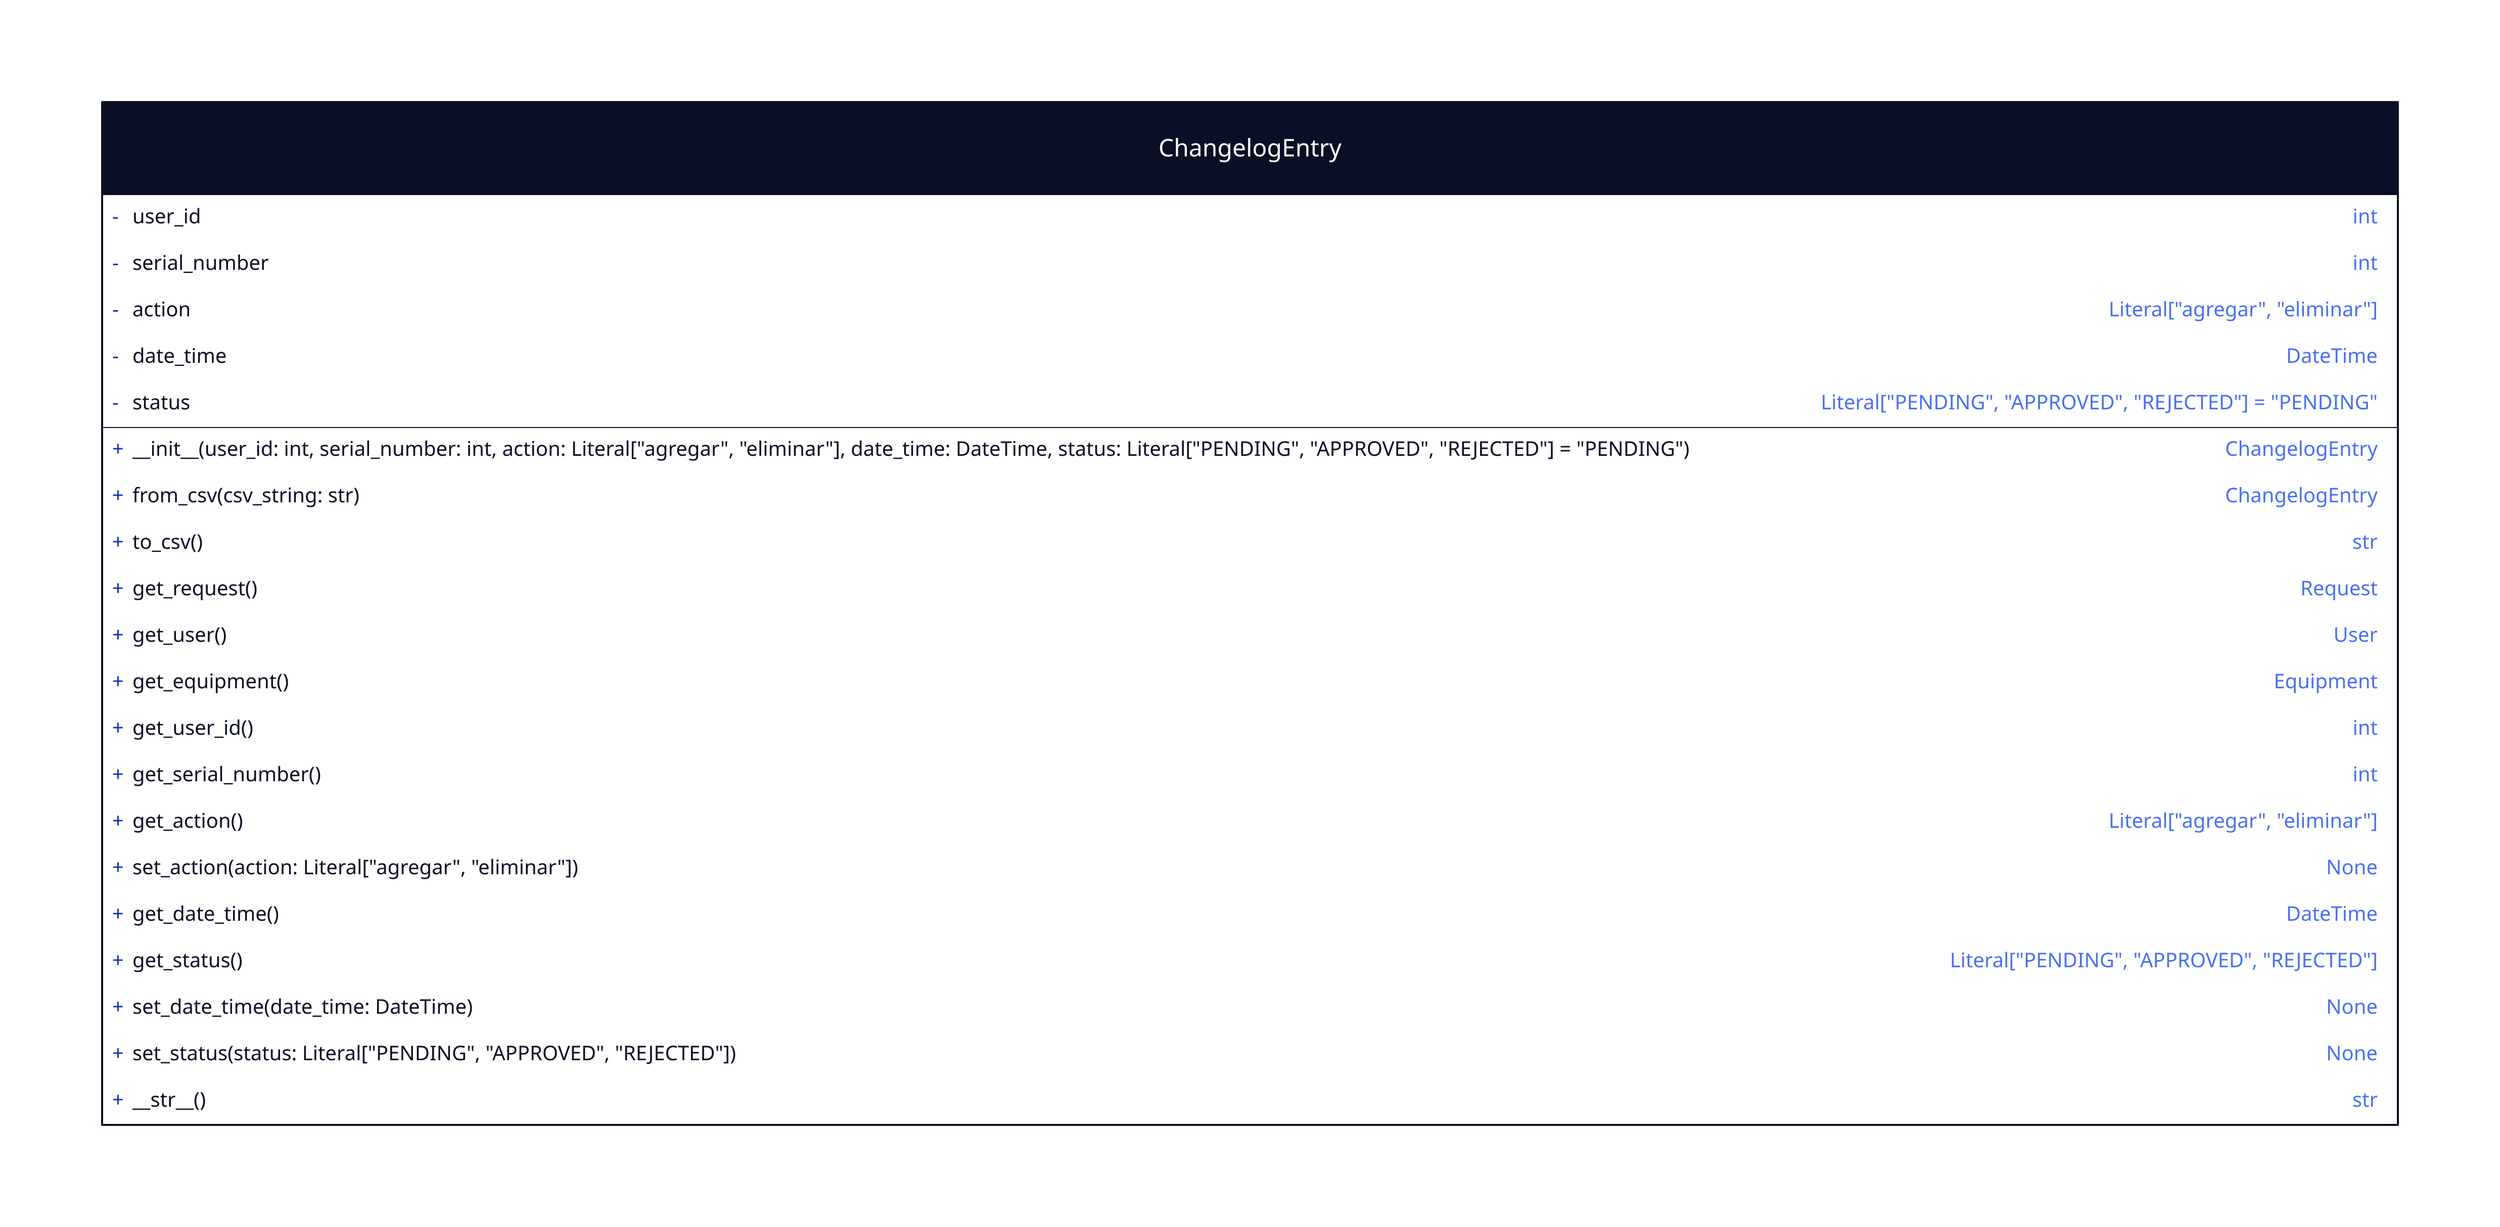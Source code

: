 ChangelogEntry: {
  shape: class

  -user_id: int
  -serial_number: int
  -action: Literal\["agregar", "eliminar"\]
  -date_time: DateTime
  -status: Literal\["PENDING", "APPROVED", "REJECTED"\] = "PENDING"

  +__init__(user_id\: int, serial_number\: int, action\: Literal\["agregar", "eliminar"\], date_time\: DateTime, status\: Literal\["PENDING", "APPROVED", "REJECTED"\] = "PENDING"): ChangelogEntry

  +from_csv(csv_string\: str): ChangelogEntry
  +to_csv(): str

  +get_request(): Request
  +get_user(): User
  +get_equipment(): Equipment
  +get_user_id(): int
  +get_serial_number(): int
  +get_action(): Literal\["agregar", "eliminar"\]
  +set_action(action\: Literal\["agregar", "eliminar"\]): None
  +get_date_time(): DateTime
  +get_status(): Literal\["PENDING", "APPROVED", "REJECTED"\]

  +set_date_time(date_time\: DateTime): None
  +set_status(status\: Literal\["PENDING", "APPROVED", "REJECTED"\]): None

  +__str__(): str
}